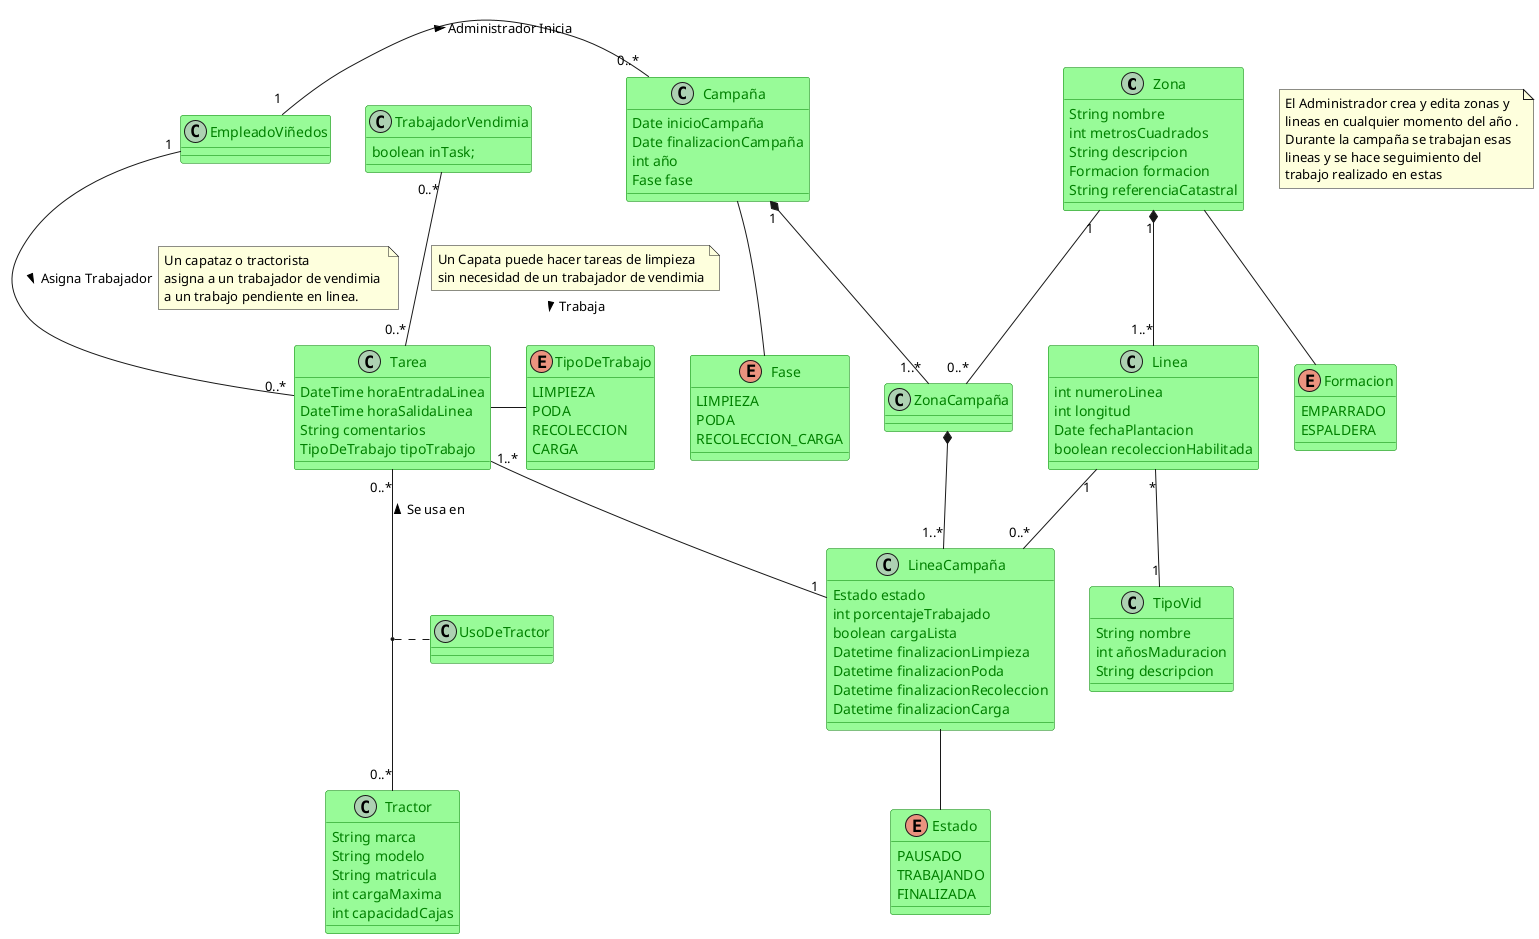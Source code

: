 @startuml CapaPersistencia1


class Zona #palegreen;line:green;text:green {
    String nombre
    int metrosCuadrados
    String descripcion
    Formacion formacion
    String referenciaCatastral
}

enum Formacion #palegreen;line:green;text:green{
    EMPARRADO
    ESPALDERA
}

note as N1
    El Administrador crea y edita zonas y 
    lineas en cualquier momento del año .
    Durante la campaña se trabajan esas 
    lineas y se hace seguimiento del
    trabajo realizado en estas
end note
class Linea #palegreen;line:green;text:green{
    int numeroLinea
    int longitud
    Date fechaPlantacion
    boolean recoleccionHabilitada
}

class TipoVid #palegreen;line:green;text:green{
    String nombre
    int añosMaduracion
    String descripcion
}

class TrabajadorVendimia #palegreen;line:green;text:green{
    boolean inTask;
}


class Tarea #palegreen;line:green;text:green{
    DateTime horaEntradaLinea
    DateTime horaSalidaLinea    
    String comentarios
    TipoDeTrabajo tipoTrabajo
}

Enum TipoDeTrabajo #palegreen;line:green;text:green{
    LIMPIEZA
    PODA
    RECOLECCION
    CARGA

}

class Campaña #palegreen;line:green;text:green{
    Date inicioCampaña
    Date finalizacionCampaña
    int año
    Fase fase

}

class LineaCampaña #palegreen;line:green;text:green{
    Estado estado
    int porcentajeTrabajado
    boolean cargaLista
    Datetime finalizacionLimpieza
    Datetime finalizacionPoda
    Datetime finalizacionRecoleccion
    Datetime finalizacionCarga
}

enum Estado #palegreen;line:green;text:green{
    PAUSADO
    TRABAJANDO
    FINALIZADA
}

enum Fase #palegreen;line:green;text:green{
    LIMPIEZA
    PODA
    RECOLECCION_CARGA
}


class ZonaCampaña #palegreen;line:green;text:green{
    
}


class EmpleadoViñedos #palegreen;line:green;text:green{
}

class Tractor #palegreen;line:green;text:green{
    String marca
    String modelo
    String matricula
    int cargaMaxima
    int capacidadCajas
}

class UsoDeTractor #palegreen;line:green;text:green{
    
}
 

Zona -- Formacion 

Tarea "0..*" -up- "0..*" Tractor : > Se usa en 

(Tarea,Tractor) ..  UsoDeTractor

EmpleadoViñedos "1" -- "0..*" Tarea : Asigna Trabajador >
note right on link
    Un capataz o tractorista
    asigna a un trabajador de vendimia 
    a un trabajo pendiente en linea.
end note

EmpleadoViñedos "1  "-right- "0..*" Campaña : Administrador Inicia >

TrabajadorVendimia "0..*" -- "0..*" Tarea : Trabaja >
note top on link
    Un Capata puede hacer tareas de limpieza 
    sin necesidad de un trabajador de vendimia
end note


' EmpleadoViñedos "1" -- "0..*" Zona : administra >

Zona "1" *-- "1..*" Linea
Linea "*" -- "1" TipoVid


Tarea "1..*" --  "1" LineaCampaña

Tarea -right- TipoDeTrabajo

Linea "1" --  "0..*" LineaCampaña
Zona "1" -- "0..*"  ZonaCampaña 

LineaCampaña -- Estado

Campaña "1" *-- "1..*" ZonaCampaña
ZonaCampaña *-- "1..*" LineaCampaña 

Campaña -- Fase




' Problema: Que pasa si una linea es deshabilitada a mitad de campaña? DEBE DESHABILITARSE de la campaña si no se hizo recoleccion. PROBAR ESTO

@enduml
